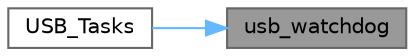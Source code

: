 digraph "usb_watchdog"
{
 // LATEX_PDF_SIZE
  bgcolor="transparent";
  edge [fontname=Helvetica,fontsize=10,labelfontname=Helvetica,labelfontsize=10];
  node [fontname=Helvetica,fontsize=10,shape=box,height=0.2,width=0.4];
  rankdir="RL";
  Node1 [id="Node000001",label="usb_watchdog",height=0.2,width=0.4,color="gray40", fillcolor="grey60", style="filled", fontcolor="black",tooltip=" "];
  Node1 -> Node2 [id="edge1_Node000001_Node000002",dir="back",color="steelblue1",style="solid",tooltip=" "];
  Node2 [id="Node000002",label="USB_Tasks",height=0.2,width=0.4,color="grey40", fillcolor="white", style="filled",URL="$_u_s_b_8c.html#a9a0d9bb70d35b7b2997594a56b7db71d",tooltip=" "];
}
